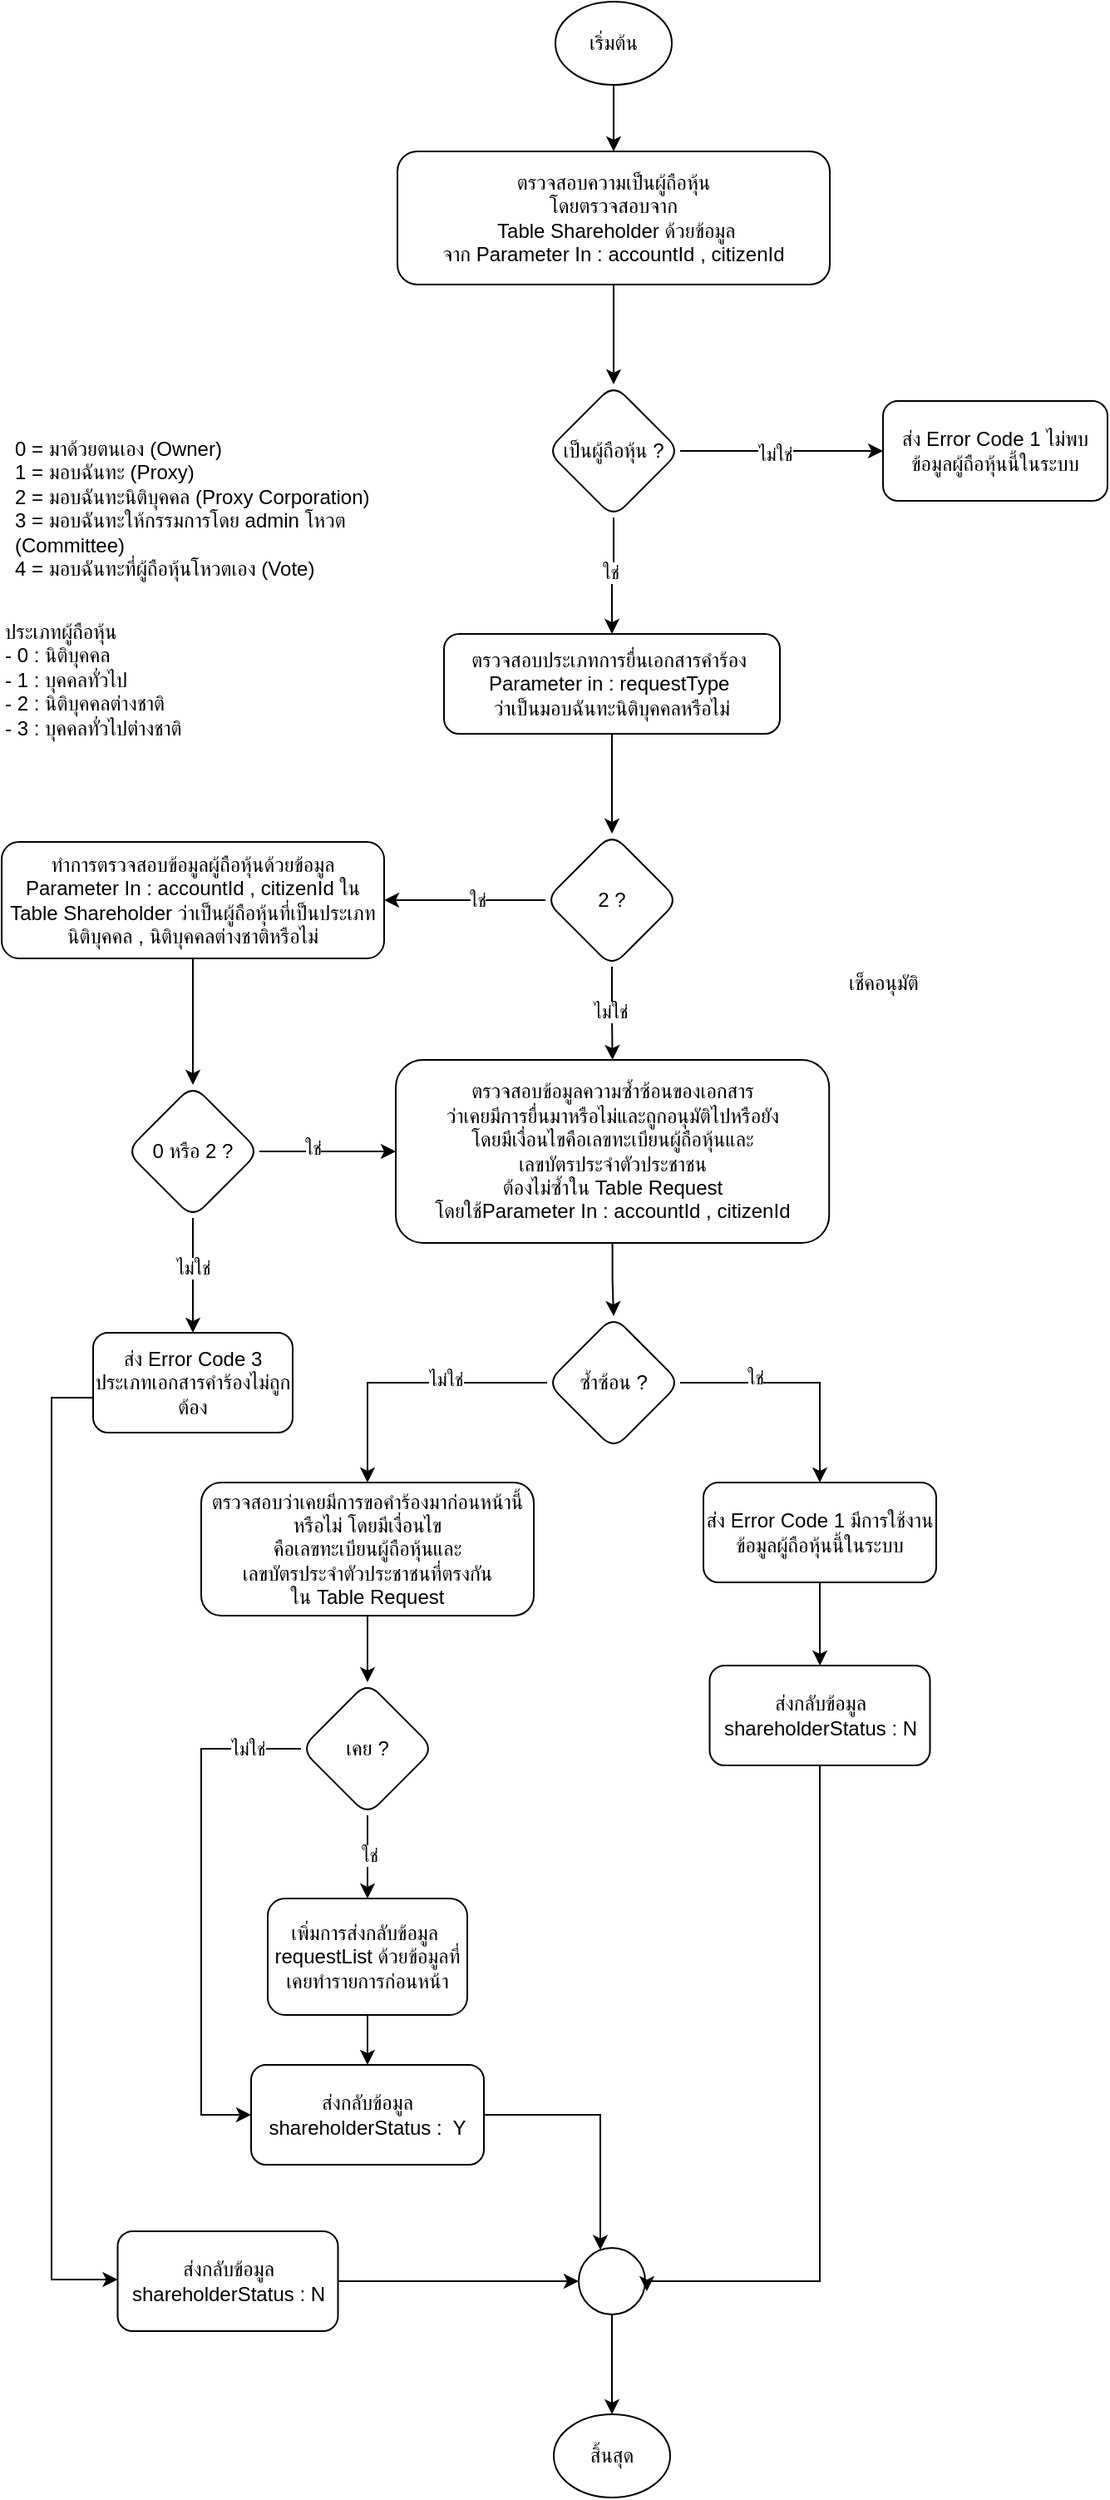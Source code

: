 <mxfile version="20.3.7" type="github">
  <diagram id="r1KlR5gyU6nK87SkoTvP" name="หน้า-1">
    <mxGraphModel dx="-603" dy="682" grid="1" gridSize="10" guides="1" tooltips="1" connect="1" arrows="1" fold="1" page="1" pageScale="1" pageWidth="827" pageHeight="1169" math="0" shadow="0">
      <root>
        <mxCell id="0" />
        <mxCell id="1" parent="0" />
        <mxCell id="zz5HTruH1Tc7sFbsONm3-3" value="เริ่มต้น" style="ellipse;whiteSpace=wrap;html=1;" parent="1" vertex="1">
          <mxGeometry x="2033" y="70" width="70" height="50" as="geometry" />
        </mxCell>
        <mxCell id="zz5HTruH1Tc7sFbsONm3-14" value="" style="edgeStyle=orthogonalEdgeStyle;rounded=0;orthogonalLoop=1;jettySize=auto;html=1;" parent="1" source="zz5HTruH1Tc7sFbsONm3-4" target="zz5HTruH1Tc7sFbsONm3-5" edge="1">
          <mxGeometry relative="1" as="geometry" />
        </mxCell>
        <mxCell id="zz5HTruH1Tc7sFbsONm3-4" value="ตรวจสอบความเป็นผู้ถือหุ้น &lt;br&gt;โดยตรวจสอบจาก&lt;br&gt;&amp;nbsp;Table Shareholder ด้วยข้อมูล&lt;br&gt;จาก Parameter In : accountId , citizenId" style="whiteSpace=wrap;html=1;rounded=1;" parent="1" vertex="1">
          <mxGeometry x="1938" y="160" width="260" height="80" as="geometry" />
        </mxCell>
        <mxCell id="zz5HTruH1Tc7sFbsONm3-2" value="" style="edgeStyle=orthogonalEdgeStyle;rounded=0;orthogonalLoop=1;jettySize=auto;html=1;" parent="1" source="zz5HTruH1Tc7sFbsONm3-3" target="zz5HTruH1Tc7sFbsONm3-4" edge="1">
          <mxGeometry relative="1" as="geometry">
            <mxPoint x="1735.25" y="180" as="targetPoint" />
          </mxGeometry>
        </mxCell>
        <mxCell id="zz5HTruH1Tc7sFbsONm3-17" value="" style="edgeStyle=orthogonalEdgeStyle;rounded=0;orthogonalLoop=1;jettySize=auto;html=1;" parent="1" source="zz5HTruH1Tc7sFbsONm3-5" target="zz5HTruH1Tc7sFbsONm3-16" edge="1">
          <mxGeometry relative="1" as="geometry" />
        </mxCell>
        <mxCell id="zz5HTruH1Tc7sFbsONm3-18" value="ใช่" style="edgeLabel;html=1;align=center;verticalAlign=middle;resizable=0;points=[];" parent="zz5HTruH1Tc7sFbsONm3-17" vertex="1" connectable="0">
          <mxGeometry x="-0.071" y="-2" relative="1" as="geometry">
            <mxPoint as="offset" />
          </mxGeometry>
        </mxCell>
        <mxCell id="zz5HTruH1Tc7sFbsONm3-5" value="เป็นผู้ถือหุ้น ?" style="rhombus;whiteSpace=wrap;html=1;rounded=1;" parent="1" vertex="1">
          <mxGeometry x="2028" y="300" width="80" height="80" as="geometry" />
        </mxCell>
        <mxCell id="zz5HTruH1Tc7sFbsONm3-8" value="ส่ง Error Code 1 ไม่พบข้อมูลผู้ถือหุ้นนี้ในระบบ" style="whiteSpace=wrap;html=1;rounded=1;" parent="1" vertex="1">
          <mxGeometry x="2230" y="310" width="135" height="60" as="geometry" />
        </mxCell>
        <mxCell id="zz5HTruH1Tc7sFbsONm3-9" value="" style="edgeStyle=orthogonalEdgeStyle;rounded=0;orthogonalLoop=1;jettySize=auto;html=1;" parent="1" source="zz5HTruH1Tc7sFbsONm3-5" target="zz5HTruH1Tc7sFbsONm3-8" edge="1">
          <mxGeometry relative="1" as="geometry" />
        </mxCell>
        <mxCell id="zz5HTruH1Tc7sFbsONm3-15" value="ไม่ใช่" style="edgeLabel;html=1;align=center;verticalAlign=middle;resizable=0;points=[];" parent="zz5HTruH1Tc7sFbsONm3-9" vertex="1" connectable="0">
          <mxGeometry x="-0.075" y="-2" relative="1" as="geometry">
            <mxPoint as="offset" />
          </mxGeometry>
        </mxCell>
        <mxCell id="zz5HTruH1Tc7sFbsONm3-20" value="" style="edgeStyle=orthogonalEdgeStyle;rounded=0;orthogonalLoop=1;jettySize=auto;html=1;" parent="1" source="zz5HTruH1Tc7sFbsONm3-16" target="zz5HTruH1Tc7sFbsONm3-19" edge="1">
          <mxGeometry relative="1" as="geometry" />
        </mxCell>
        <mxCell id="zz5HTruH1Tc7sFbsONm3-16" value="ตรวจสอบประเภทการยื่นเอกสารคำร้อง&amp;nbsp;&lt;br&gt;Parameter in : requestType&amp;nbsp;&lt;br&gt;ว่าเป็นมอบฉันทะนิติบุคคลหรือไม่" style="whiteSpace=wrap;html=1;rounded=1;" parent="1" vertex="1">
          <mxGeometry x="1966" y="450" width="202" height="60" as="geometry" />
        </mxCell>
        <mxCell id="zz5HTruH1Tc7sFbsONm3-23" value="" style="edgeStyle=orthogonalEdgeStyle;rounded=0;orthogonalLoop=1;jettySize=auto;html=1;" parent="1" source="zz5HTruH1Tc7sFbsONm3-19" target="zz5HTruH1Tc7sFbsONm3-39" edge="1">
          <mxGeometry relative="1" as="geometry">
            <mxPoint x="2068.053" y="720" as="targetPoint" />
          </mxGeometry>
        </mxCell>
        <mxCell id="zz5HTruH1Tc7sFbsONm3-25" value="ไม่ใช่" style="edgeLabel;html=1;align=center;verticalAlign=middle;resizable=0;points=[];" parent="zz5HTruH1Tc7sFbsONm3-23" vertex="1" connectable="0">
          <mxGeometry x="-0.034" y="1" relative="1" as="geometry">
            <mxPoint x="-2" as="offset" />
          </mxGeometry>
        </mxCell>
        <mxCell id="zz5HTruH1Tc7sFbsONm3-27" value="" style="edgeStyle=orthogonalEdgeStyle;rounded=0;orthogonalLoop=1;jettySize=auto;html=1;" parent="1" source="zz5HTruH1Tc7sFbsONm3-19" target="zz5HTruH1Tc7sFbsONm3-26" edge="1">
          <mxGeometry relative="1" as="geometry" />
        </mxCell>
        <mxCell id="zz5HTruH1Tc7sFbsONm3-28" value="ใช่" style="edgeLabel;html=1;align=center;verticalAlign=middle;resizable=0;points=[];" parent="zz5HTruH1Tc7sFbsONm3-27" vertex="1" connectable="0">
          <mxGeometry x="-0.156" y="3" relative="1" as="geometry">
            <mxPoint y="-3" as="offset" />
          </mxGeometry>
        </mxCell>
        <mxCell id="zz5HTruH1Tc7sFbsONm3-19" value="2 ?" style="rhombus;whiteSpace=wrap;html=1;rounded=1;" parent="1" vertex="1">
          <mxGeometry x="2027" y="570" width="80" height="80" as="geometry" />
        </mxCell>
        <mxCell id="zz5HTruH1Tc7sFbsONm3-21" value="0 = มาด้วยตนเอง (Owner)&#xa;1 = มอบฉันทะ (Proxy)&#xa;2 = มอบฉันทะนิติบุคคล (Proxy Corporation)&#xa;3 = มอบฉันทะให้กรรมการโดย admin โหวต (Committee)&#xa;4 = มอบฉันทะที่ผู้ถือหุ้นโหวตเอง (Vote)" style="text;whiteSpace=wrap;html=1;" parent="1" vertex="1">
          <mxGeometry x="1706" y="325" width="260" height="110" as="geometry" />
        </mxCell>
        <mxCell id="zz5HTruH1Tc7sFbsONm3-32" value="" style="edgeStyle=orthogonalEdgeStyle;rounded=0;orthogonalLoop=1;jettySize=auto;html=1;" parent="1" source="zz5HTruH1Tc7sFbsONm3-26" target="zz5HTruH1Tc7sFbsONm3-31" edge="1">
          <mxGeometry relative="1" as="geometry" />
        </mxCell>
        <mxCell id="zz5HTruH1Tc7sFbsONm3-26" value="ทำการตรวจสอบข้อมูลผู้ถือหุ้นด้วยข้อมูล Parameter In : accountId , citizenId ใน Table Shareholder ว่าเป็นผู้ถือหุ้นที่เป็นประเภทนิติบุคคล , นิติบุคคลต่างชาติหรือไม่" style="whiteSpace=wrap;html=1;rounded=1;" parent="1" vertex="1">
          <mxGeometry x="1700" y="575" width="230" height="70" as="geometry" />
        </mxCell>
        <mxCell id="zz5HTruH1Tc7sFbsONm3-29" value="ประเภทผู้ถือหุ้น&lt;br&gt;- 0 : นิติบุคคล&lt;br&gt;- 1 : บุคคลทั่วไป&lt;br&gt;- 2 : นิติบุคคลต่างชาติ&lt;br&gt;- 3 : บุคคลทั่วไปต่างชาติ" style="text;whiteSpace=wrap;html=1;" parent="1" vertex="1">
          <mxGeometry x="1700" y="435" width="160" height="100" as="geometry" />
        </mxCell>
        <mxCell id="zz5HTruH1Tc7sFbsONm3-37" value="" style="edgeStyle=orthogonalEdgeStyle;rounded=0;orthogonalLoop=1;jettySize=auto;html=1;" parent="1" source="zz5HTruH1Tc7sFbsONm3-31" target="zz5HTruH1Tc7sFbsONm3-36" edge="1">
          <mxGeometry relative="1" as="geometry" />
        </mxCell>
        <mxCell id="zz5HTruH1Tc7sFbsONm3-38" value="ไม่ใช่" style="edgeLabel;html=1;align=center;verticalAlign=middle;resizable=0;points=[];" parent="zz5HTruH1Tc7sFbsONm3-37" vertex="1" connectable="0">
          <mxGeometry x="-0.134" relative="1" as="geometry">
            <mxPoint as="offset" />
          </mxGeometry>
        </mxCell>
        <mxCell id="zz5HTruH1Tc7sFbsONm3-56" value="" style="edgeStyle=orthogonalEdgeStyle;rounded=0;orthogonalLoop=1;jettySize=auto;html=1;" parent="1" source="zz5HTruH1Tc7sFbsONm3-31" target="zz5HTruH1Tc7sFbsONm3-39" edge="1">
          <mxGeometry relative="1" as="geometry" />
        </mxCell>
        <mxCell id="zz5HTruH1Tc7sFbsONm3-57" value="ใช่" style="edgeLabel;html=1;align=center;verticalAlign=middle;resizable=0;points=[];" parent="zz5HTruH1Tc7sFbsONm3-56" vertex="1" connectable="0">
          <mxGeometry x="-0.224" y="2" relative="1" as="geometry">
            <mxPoint as="offset" />
          </mxGeometry>
        </mxCell>
        <mxCell id="zz5HTruH1Tc7sFbsONm3-31" value="0 หรือ 2 ?" style="rhombus;whiteSpace=wrap;html=1;rounded=1;" parent="1" vertex="1">
          <mxGeometry x="1775" y="721" width="80" height="80" as="geometry" />
        </mxCell>
        <mxCell id="zz5HTruH1Tc7sFbsONm3-72" style="edgeStyle=orthogonalEdgeStyle;rounded=0;orthogonalLoop=1;jettySize=auto;html=1;" parent="1" target="zz5HTruH1Tc7sFbsONm3-71" edge="1">
          <mxGeometry relative="1" as="geometry">
            <mxPoint x="1755" y="909" as="sourcePoint" />
            <mxPoint x="1769.75" y="1449" as="targetPoint" />
            <Array as="points">
              <mxPoint x="1730" y="909" />
              <mxPoint x="1730" y="1439" />
            </Array>
          </mxGeometry>
        </mxCell>
        <mxCell id="zz5HTruH1Tc7sFbsONm3-36" value="ส่ง Error Code 3 ประเภทเอกสารคำร้องไม่ถูกต้อง" style="whiteSpace=wrap;html=1;rounded=1;" parent="1" vertex="1">
          <mxGeometry x="1755" y="870" width="120" height="60" as="geometry" />
        </mxCell>
        <mxCell id="zz5HTruH1Tc7sFbsONm3-39" value="ตรวจสอบข้อมูลความซ้ำซ้อนของเอกสาร &lt;br&gt;ว่าเคยมีการยื่นมาหรือไม่และถูกอนุมัติไปหรือยัง &lt;br&gt;โดยมีเงื่อนไขคือเลขทะเบียนผู้ถือหุ้นและ &lt;br&gt;เลขบัตรประจำตัวประชาชน &lt;br&gt;ต้องไม่ซ้ำใน Table Request &lt;br&gt;โดยใช้Parameter In : accountId , citizenId" style="whiteSpace=wrap;html=1;rounded=1;" parent="1" vertex="1">
          <mxGeometry x="1937" y="706" width="260.62" height="110" as="geometry" />
        </mxCell>
        <mxCell id="zz5HTruH1Tc7sFbsONm3-60" value="" style="edgeStyle=orthogonalEdgeStyle;rounded=0;orthogonalLoop=1;jettySize=auto;html=1;" parent="1" source="zz5HTruH1Tc7sFbsONm3-40" target="zz5HTruH1Tc7sFbsONm3-59" edge="1">
          <mxGeometry relative="1" as="geometry" />
        </mxCell>
        <mxCell id="zz5HTruH1Tc7sFbsONm3-61" value="ไม่ใช่" style="edgeLabel;html=1;align=center;verticalAlign=middle;resizable=0;points=[];" parent="zz5HTruH1Tc7sFbsONm3-60" vertex="1" connectable="0">
          <mxGeometry x="-0.269" y="-2" relative="1" as="geometry">
            <mxPoint as="offset" />
          </mxGeometry>
        </mxCell>
        <mxCell id="zz5HTruH1Tc7sFbsONm3-40" value="ซ้ำซ้อน ?" style="rhombus;whiteSpace=wrap;html=1;rounded=1;" parent="1" vertex="1">
          <mxGeometry x="2028" y="860" width="80" height="80" as="geometry" />
        </mxCell>
        <mxCell id="zz5HTruH1Tc7sFbsONm3-41" value="" style="edgeStyle=orthogonalEdgeStyle;rounded=0;orthogonalLoop=1;jettySize=auto;html=1;" parent="1" source="zz5HTruH1Tc7sFbsONm3-39" target="zz5HTruH1Tc7sFbsONm3-40" edge="1">
          <mxGeometry relative="1" as="geometry" />
        </mxCell>
        <mxCell id="zz5HTruH1Tc7sFbsONm3-43" value="ส่ง Error Code 1 มีการใช้งานข้อมูลผู้ถือหุ้นนี้ในระบบ" style="whiteSpace=wrap;html=1;rounded=1;" parent="1" vertex="1">
          <mxGeometry x="2122" y="960" width="140" height="60" as="geometry" />
        </mxCell>
        <mxCell id="zz5HTruH1Tc7sFbsONm3-44" value="" style="edgeStyle=orthogonalEdgeStyle;rounded=0;orthogonalLoop=1;jettySize=auto;html=1;" parent="1" source="zz5HTruH1Tc7sFbsONm3-40" target="zz5HTruH1Tc7sFbsONm3-43" edge="1">
          <mxGeometry relative="1" as="geometry" />
        </mxCell>
        <mxCell id="zz5HTruH1Tc7sFbsONm3-58" value="ใช่" style="edgeLabel;html=1;align=center;verticalAlign=middle;resizable=0;points=[];" parent="zz5HTruH1Tc7sFbsONm3-44" vertex="1" connectable="0">
          <mxGeometry x="-0.379" y="3" relative="1" as="geometry">
            <mxPoint as="offset" />
          </mxGeometry>
        </mxCell>
        <mxCell id="zz5HTruH1Tc7sFbsONm3-45" value="ส่งกลับข้อมูล&lt;br&gt;shareholderStatus :&amp;nbsp; Y" style="whiteSpace=wrap;html=1;rounded=1;" parent="1" vertex="1">
          <mxGeometry x="1850" y="1310" width="140" height="60" as="geometry" />
        </mxCell>
        <mxCell id="zz5HTruH1Tc7sFbsONm3-50" value="ส่งกลับข้อมูล&lt;br&gt;shareholderStatus : N" style="whiteSpace=wrap;html=1;rounded=1;" parent="1" vertex="1">
          <mxGeometry x="2125.75" y="1070" width="132.5" height="60" as="geometry" />
        </mxCell>
        <mxCell id="zz5HTruH1Tc7sFbsONm3-42" style="edgeStyle=orthogonalEdgeStyle;rounded=0;orthogonalLoop=1;jettySize=auto;html=1;endArrow=classic;endFill=1;" parent="1" source="zz5HTruH1Tc7sFbsONm3-43" target="zz5HTruH1Tc7sFbsONm3-50" edge="1">
          <mxGeometry relative="1" as="geometry">
            <Array as="points" />
          </mxGeometry>
        </mxCell>
        <mxCell id="zz5HTruH1Tc7sFbsONm3-51" value="" style="ellipse;whiteSpace=wrap;html=1;rounded=1;" parent="1" vertex="1">
          <mxGeometry x="2047" y="1420" width="40" height="40" as="geometry" />
        </mxCell>
        <mxCell id="zz5HTruH1Tc7sFbsONm3-49" style="edgeStyle=orthogonalEdgeStyle;rounded=0;orthogonalLoop=1;jettySize=auto;html=1;entryX=1.025;entryY=0.65;entryDx=0;entryDy=0;entryPerimeter=0;endArrow=classic;endFill=1;exitX=0.5;exitY=1;exitDx=0;exitDy=0;" parent="1" source="zz5HTruH1Tc7sFbsONm3-50" target="zz5HTruH1Tc7sFbsONm3-51" edge="1">
          <mxGeometry relative="1" as="geometry">
            <Array as="points">
              <mxPoint x="2192" y="1440" />
              <mxPoint x="2088" y="1440" />
            </Array>
          </mxGeometry>
        </mxCell>
        <mxCell id="zz5HTruH1Tc7sFbsONm3-52" value="" style="edgeStyle=orthogonalEdgeStyle;rounded=0;orthogonalLoop=1;jettySize=auto;html=1;endArrow=classic;endFill=1;exitX=1;exitY=0.5;exitDx=0;exitDy=0;" parent="1" source="zz5HTruH1Tc7sFbsONm3-45" target="zz5HTruH1Tc7sFbsONm3-51" edge="1">
          <mxGeometry relative="1" as="geometry">
            <Array as="points">
              <mxPoint x="2060" y="1340" />
            </Array>
          </mxGeometry>
        </mxCell>
        <mxCell id="zz5HTruH1Tc7sFbsONm3-53" value="สิ้นสุด" style="ellipse;whiteSpace=wrap;html=1;" parent="1" vertex="1">
          <mxGeometry x="2032" y="1520" width="70" height="50" as="geometry" />
        </mxCell>
        <mxCell id="zz5HTruH1Tc7sFbsONm3-54" value="" style="edgeStyle=orthogonalEdgeStyle;rounded=0;orthogonalLoop=1;jettySize=auto;html=1;endArrow=classic;endFill=1;" parent="1" source="zz5HTruH1Tc7sFbsONm3-51" target="zz5HTruH1Tc7sFbsONm3-53" edge="1">
          <mxGeometry relative="1" as="geometry" />
        </mxCell>
        <mxCell id="zz5HTruH1Tc7sFbsONm3-63" value="" style="edgeStyle=orthogonalEdgeStyle;rounded=0;orthogonalLoop=1;jettySize=auto;html=1;" parent="1" source="zz5HTruH1Tc7sFbsONm3-59" target="zz5HTruH1Tc7sFbsONm3-62" edge="1">
          <mxGeometry relative="1" as="geometry" />
        </mxCell>
        <mxCell id="zz5HTruH1Tc7sFbsONm3-59" value="ตรวจสอบว่าเคยมีการขอคำร้องมาก่อนหน้านี้หรือไม่ โดยมีเงื่อนไข&lt;br&gt;คือเลขทะเบียนผู้ถือหุ้นและ&lt;br&gt;เลขบัตรประจำตัวประชาชนที่ตรงกัน&lt;br&gt;ใน Table Request" style="whiteSpace=wrap;html=1;rounded=1;" parent="1" vertex="1">
          <mxGeometry x="1820" y="960" width="200" height="80" as="geometry" />
        </mxCell>
        <mxCell id="zz5HTruH1Tc7sFbsONm3-65" value="" style="edgeStyle=orthogonalEdgeStyle;rounded=0;orthogonalLoop=1;jettySize=auto;html=1;" parent="1" source="zz5HTruH1Tc7sFbsONm3-62" target="zz5HTruH1Tc7sFbsONm3-64" edge="1">
          <mxGeometry relative="1" as="geometry" />
        </mxCell>
        <mxCell id="zz5HTruH1Tc7sFbsONm3-67" value="ใช่" style="edgeLabel;html=1;align=center;verticalAlign=middle;resizable=0;points=[];" parent="zz5HTruH1Tc7sFbsONm3-65" vertex="1" connectable="0">
          <mxGeometry x="-0.048" y="1" relative="1" as="geometry">
            <mxPoint as="offset" />
          </mxGeometry>
        </mxCell>
        <mxCell id="zz5HTruH1Tc7sFbsONm3-68" style="edgeStyle=orthogonalEdgeStyle;rounded=0;orthogonalLoop=1;jettySize=auto;html=1;entryX=0;entryY=0.5;entryDx=0;entryDy=0;" parent="1" source="zz5HTruH1Tc7sFbsONm3-62" target="zz5HTruH1Tc7sFbsONm3-45" edge="1">
          <mxGeometry relative="1" as="geometry">
            <Array as="points">
              <mxPoint x="1820" y="1120" />
              <mxPoint x="1820" y="1340" />
            </Array>
          </mxGeometry>
        </mxCell>
        <mxCell id="zz5HTruH1Tc7sFbsONm3-69" value="ไม่ใช่" style="edgeLabel;html=1;align=center;verticalAlign=middle;resizable=0;points=[];" parent="zz5HTruH1Tc7sFbsONm3-68" vertex="1" connectable="0">
          <mxGeometry x="-0.789" relative="1" as="geometry">
            <mxPoint as="offset" />
          </mxGeometry>
        </mxCell>
        <mxCell id="zz5HTruH1Tc7sFbsONm3-62" value="เคย ?" style="rhombus;whiteSpace=wrap;html=1;rounded=1;" parent="1" vertex="1">
          <mxGeometry x="1880" y="1080" width="80" height="80" as="geometry" />
        </mxCell>
        <mxCell id="zz5HTruH1Tc7sFbsONm3-66" value="" style="edgeStyle=orthogonalEdgeStyle;rounded=0;orthogonalLoop=1;jettySize=auto;html=1;" parent="1" source="zz5HTruH1Tc7sFbsONm3-64" target="zz5HTruH1Tc7sFbsONm3-45" edge="1">
          <mxGeometry relative="1" as="geometry" />
        </mxCell>
        <mxCell id="zz5HTruH1Tc7sFbsONm3-64" value="เพิ่มการส่งกลับข้อมูล&amp;nbsp;&lt;br&gt;requestList ด้วยข้อมูลที่เคยทำรายการก่อนหน้า" style="whiteSpace=wrap;html=1;rounded=1;" parent="1" vertex="1">
          <mxGeometry x="1860" y="1210" width="120" height="70" as="geometry" />
        </mxCell>
        <mxCell id="zz5HTruH1Tc7sFbsONm3-73" style="edgeStyle=orthogonalEdgeStyle;rounded=0;orthogonalLoop=1;jettySize=auto;html=1;entryX=0;entryY=0.5;entryDx=0;entryDy=0;" parent="1" source="zz5HTruH1Tc7sFbsONm3-71" target="zz5HTruH1Tc7sFbsONm3-51" edge="1">
          <mxGeometry relative="1" as="geometry" />
        </mxCell>
        <mxCell id="zz5HTruH1Tc7sFbsONm3-71" value="ส่งกลับข้อมูล&lt;br&gt;shareholderStatus : N" style="whiteSpace=wrap;html=1;rounded=1;" parent="1" vertex="1">
          <mxGeometry x="1769.75" y="1410" width="132.5" height="60" as="geometry" />
        </mxCell>
        <mxCell id="8hJ53AVk1SE3yWhFz46F-1" value="เช็คอนุมัติ" style="text;html=1;align=center;verticalAlign=middle;resizable=0;points=[];autosize=1;strokeColor=none;fillColor=none;" vertex="1" parent="1">
          <mxGeometry x="2195" y="645" width="70" height="30" as="geometry" />
        </mxCell>
      </root>
    </mxGraphModel>
  </diagram>
</mxfile>

